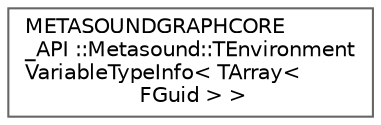 digraph "Graphical Class Hierarchy"
{
 // INTERACTIVE_SVG=YES
 // LATEX_PDF_SIZE
  bgcolor="transparent";
  edge [fontname=Helvetica,fontsize=10,labelfontname=Helvetica,labelfontsize=10];
  node [fontname=Helvetica,fontsize=10,shape=box,height=0.2,width=0.4];
  rankdir="LR";
  Node0 [id="Node000000",label="METASOUNDGRAPHCORE\l_API ::Metasound::TEnvironment\lVariableTypeInfo\< TArray\<\l FGuid \> \>",height=0.2,width=0.4,color="grey40", fillcolor="white", style="filled",URL="$d6/d5a/structMETASOUNDGRAPHCORE__API_01_1_1Metasound_1_1TEnvironmentVariableTypeInfo_3_01TArray_3_01FGuid_01_4_01_4.html",tooltip=" "];
}
